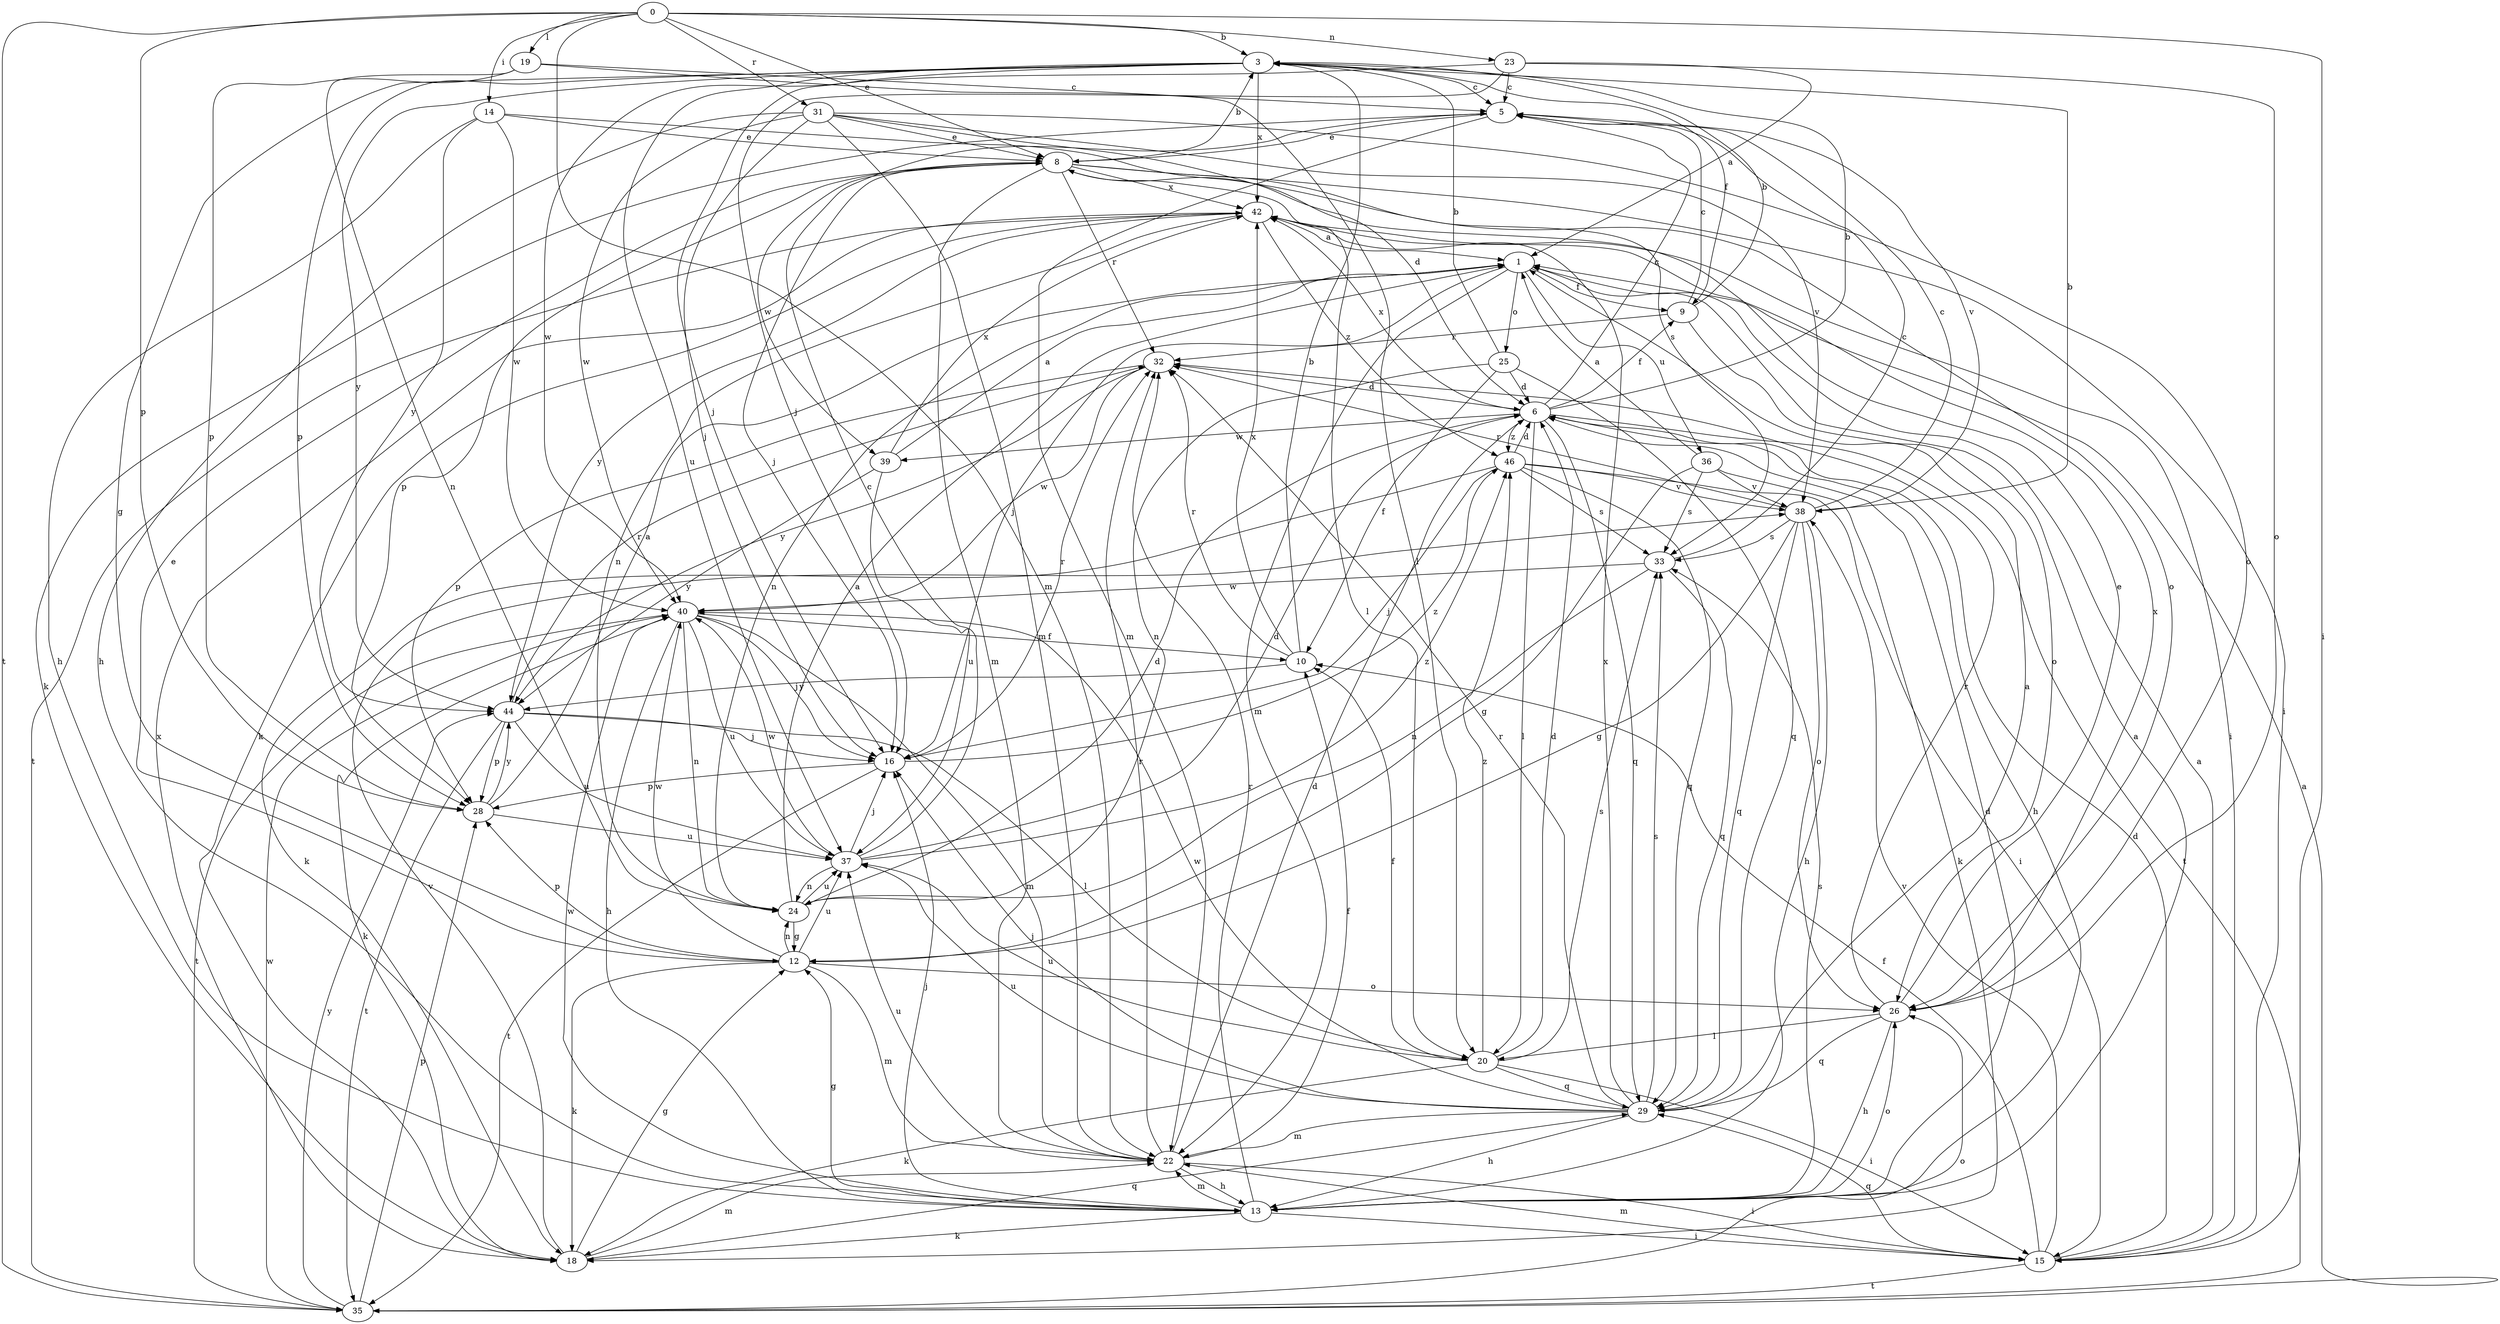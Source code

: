 strict digraph  {
0;
1;
3;
5;
6;
8;
9;
10;
12;
13;
14;
15;
16;
18;
19;
20;
22;
23;
24;
25;
26;
28;
29;
31;
32;
33;
35;
36;
37;
38;
39;
40;
42;
44;
46;
0 -> 3  [label=b];
0 -> 8  [label=e];
0 -> 14  [label=i];
0 -> 15  [label=i];
0 -> 19  [label=l];
0 -> 22  [label=m];
0 -> 23  [label=n];
0 -> 28  [label=p];
0 -> 31  [label=r];
0 -> 35  [label=t];
1 -> 9  [label=f];
1 -> 16  [label=j];
1 -> 22  [label=m];
1 -> 24  [label=n];
1 -> 25  [label=o];
1 -> 36  [label=u];
3 -> 5  [label=c];
3 -> 9  [label=f];
3 -> 12  [label=g];
3 -> 16  [label=j];
3 -> 28  [label=p];
3 -> 37  [label=u];
3 -> 42  [label=x];
3 -> 44  [label=y];
5 -> 8  [label=e];
5 -> 18  [label=k];
5 -> 22  [label=m];
5 -> 38  [label=v];
6 -> 3  [label=b];
6 -> 5  [label=c];
6 -> 9  [label=f];
6 -> 13  [label=h];
6 -> 20  [label=l];
6 -> 29  [label=q];
6 -> 35  [label=t];
6 -> 39  [label=w];
6 -> 42  [label=x];
6 -> 46  [label=z];
8 -> 3  [label=b];
8 -> 15  [label=i];
8 -> 16  [label=j];
8 -> 20  [label=l];
8 -> 22  [label=m];
8 -> 26  [label=o];
8 -> 28  [label=p];
8 -> 32  [label=r];
8 -> 39  [label=w];
8 -> 42  [label=x];
9 -> 3  [label=b];
9 -> 5  [label=c];
9 -> 26  [label=o];
9 -> 32  [label=r];
10 -> 3  [label=b];
10 -> 32  [label=r];
10 -> 42  [label=x];
10 -> 44  [label=y];
12 -> 8  [label=e];
12 -> 18  [label=k];
12 -> 22  [label=m];
12 -> 24  [label=n];
12 -> 26  [label=o];
12 -> 28  [label=p];
12 -> 37  [label=u];
12 -> 40  [label=w];
13 -> 1  [label=a];
13 -> 6  [label=d];
13 -> 12  [label=g];
13 -> 15  [label=i];
13 -> 16  [label=j];
13 -> 18  [label=k];
13 -> 22  [label=m];
13 -> 26  [label=o];
13 -> 32  [label=r];
13 -> 33  [label=s];
13 -> 40  [label=w];
14 -> 8  [label=e];
14 -> 13  [label=h];
14 -> 33  [label=s];
14 -> 40  [label=w];
14 -> 44  [label=y];
15 -> 1  [label=a];
15 -> 6  [label=d];
15 -> 10  [label=f];
15 -> 22  [label=m];
15 -> 29  [label=q];
15 -> 35  [label=t];
15 -> 38  [label=v];
16 -> 28  [label=p];
16 -> 32  [label=r];
16 -> 35  [label=t];
16 -> 46  [label=z];
18 -> 12  [label=g];
18 -> 22  [label=m];
18 -> 29  [label=q];
18 -> 38  [label=v];
18 -> 42  [label=x];
19 -> 5  [label=c];
19 -> 20  [label=l];
19 -> 24  [label=n];
19 -> 28  [label=p];
20 -> 6  [label=d];
20 -> 10  [label=f];
20 -> 15  [label=i];
20 -> 18  [label=k];
20 -> 29  [label=q];
20 -> 33  [label=s];
20 -> 37  [label=u];
20 -> 46  [label=z];
22 -> 6  [label=d];
22 -> 10  [label=f];
22 -> 13  [label=h];
22 -> 15  [label=i];
22 -> 32  [label=r];
22 -> 37  [label=u];
23 -> 1  [label=a];
23 -> 5  [label=c];
23 -> 16  [label=j];
23 -> 26  [label=o];
23 -> 40  [label=w];
24 -> 1  [label=a];
24 -> 6  [label=d];
24 -> 12  [label=g];
24 -> 37  [label=u];
25 -> 3  [label=b];
25 -> 6  [label=d];
25 -> 10  [label=f];
25 -> 24  [label=n];
25 -> 29  [label=q];
26 -> 8  [label=e];
26 -> 13  [label=h];
26 -> 20  [label=l];
26 -> 29  [label=q];
26 -> 32  [label=r];
26 -> 42  [label=x];
28 -> 1  [label=a];
28 -> 37  [label=u];
28 -> 44  [label=y];
29 -> 1  [label=a];
29 -> 13  [label=h];
29 -> 16  [label=j];
29 -> 22  [label=m];
29 -> 32  [label=r];
29 -> 33  [label=s];
29 -> 37  [label=u];
29 -> 40  [label=w];
29 -> 42  [label=x];
31 -> 6  [label=d];
31 -> 8  [label=e];
31 -> 13  [label=h];
31 -> 16  [label=j];
31 -> 22  [label=m];
31 -> 26  [label=o];
31 -> 38  [label=v];
31 -> 40  [label=w];
32 -> 6  [label=d];
32 -> 28  [label=p];
32 -> 40  [label=w];
32 -> 44  [label=y];
33 -> 5  [label=c];
33 -> 24  [label=n];
33 -> 29  [label=q];
33 -> 40  [label=w];
35 -> 1  [label=a];
35 -> 26  [label=o];
35 -> 28  [label=p];
35 -> 40  [label=w];
35 -> 44  [label=y];
36 -> 1  [label=a];
36 -> 12  [label=g];
36 -> 18  [label=k];
36 -> 33  [label=s];
36 -> 38  [label=v];
37 -> 5  [label=c];
37 -> 6  [label=d];
37 -> 16  [label=j];
37 -> 24  [label=n];
37 -> 40  [label=w];
37 -> 46  [label=z];
38 -> 3  [label=b];
38 -> 5  [label=c];
38 -> 12  [label=g];
38 -> 13  [label=h];
38 -> 26  [label=o];
38 -> 29  [label=q];
38 -> 32  [label=r];
38 -> 33  [label=s];
39 -> 1  [label=a];
39 -> 37  [label=u];
39 -> 42  [label=x];
39 -> 44  [label=y];
40 -> 10  [label=f];
40 -> 13  [label=h];
40 -> 16  [label=j];
40 -> 18  [label=k];
40 -> 22  [label=m];
40 -> 24  [label=n];
40 -> 35  [label=t];
40 -> 37  [label=u];
42 -> 1  [label=a];
42 -> 15  [label=i];
42 -> 18  [label=k];
42 -> 24  [label=n];
42 -> 35  [label=t];
42 -> 44  [label=y];
42 -> 46  [label=z];
44 -> 16  [label=j];
44 -> 20  [label=l];
44 -> 28  [label=p];
44 -> 32  [label=r];
44 -> 35  [label=t];
44 -> 37  [label=u];
46 -> 6  [label=d];
46 -> 15  [label=i];
46 -> 16  [label=j];
46 -> 18  [label=k];
46 -> 29  [label=q];
46 -> 33  [label=s];
46 -> 38  [label=v];
}
